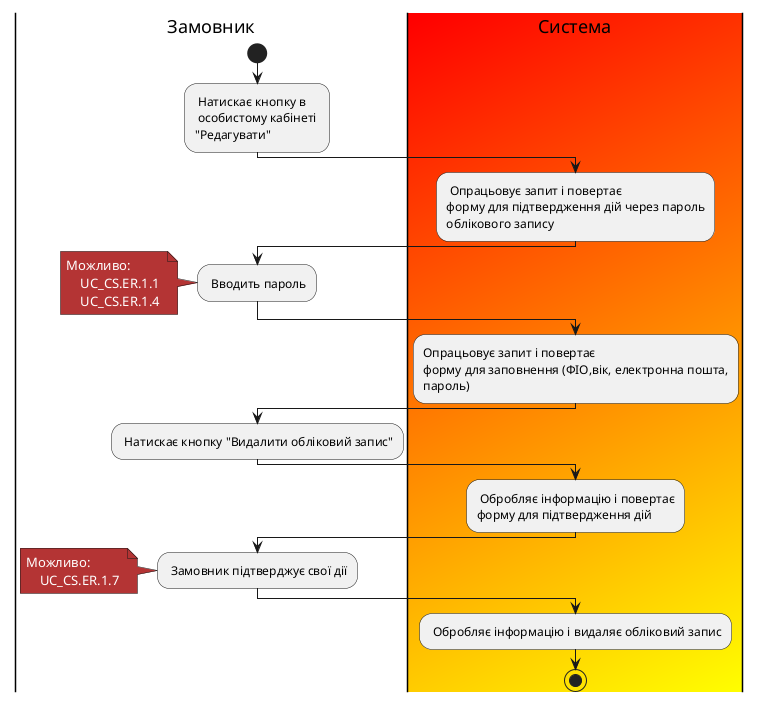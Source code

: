 @startuml
skinparam ArchimateBackgroundColor #ffffff
skinparam	shadowing false
skinparam Note {
	BackgroundColor #B43434
	FontColor #ffffff
}
|Замовник|

start


: Натискає кнопку в\n особистому кабінеті \n"Редагувати";

|#Red/Yellow|Система| 
: Опрацьовує запит і повертає 
форму для підтвердження дій через пароль
облікового запису;

|Замовник|
: Вводить пароль;
note left
Можливо:
    UC_CS.ER.1.1 
    UC_CS.ER.1.4 
end note

|#Red/Yellow|Система|
:Опрацьовує запит і повертає 
форму для заповнення (ФІО,вік, електронна пошта,
пароль); 


|Замовник|
: Натискає кнопку "Видалити обліковий запис";

|#Red/Yellow|Система| 
: Обробляє інформацію і повертає 
форму для підтвердження дій;

|Замовник|
: Замовник підтверджує свої дії;
note left
Можливо:
    UC_CS.ER.1.7 
end note

|#Red/Yellow|Система| 
: Обробляє інформацію і видаляє обліковий запис;
stop;


@enduml
